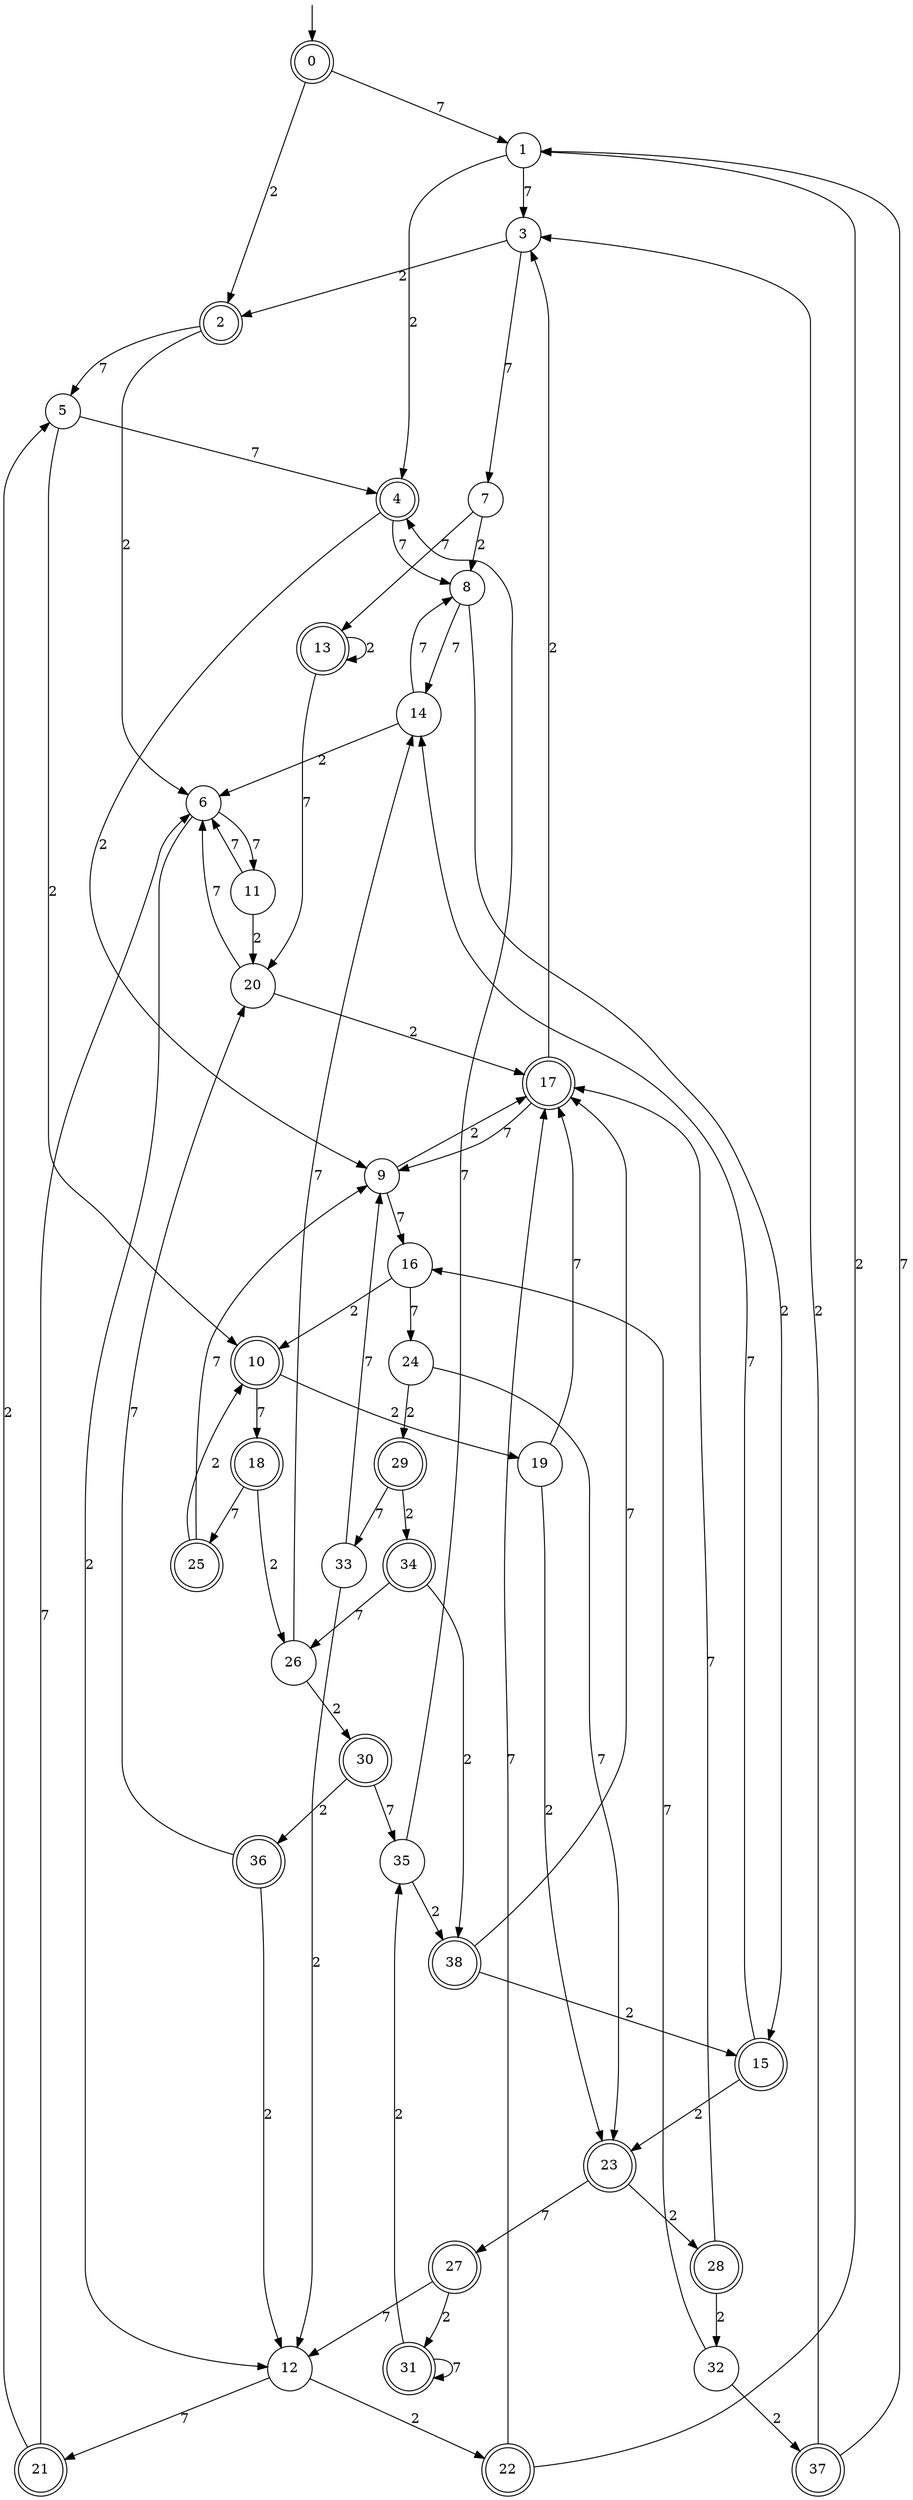 digraph g {

	s0 [shape="doublecircle" label="0"];
	s1 [shape="circle" label="1"];
	s2 [shape="doublecircle" label="2"];
	s3 [shape="circle" label="3"];
	s4 [shape="doublecircle" label="4"];
	s5 [shape="circle" label="5"];
	s6 [shape="circle" label="6"];
	s7 [shape="circle" label="7"];
	s8 [shape="circle" label="8"];
	s9 [shape="circle" label="9"];
	s10 [shape="doublecircle" label="10"];
	s11 [shape="circle" label="11"];
	s12 [shape="circle" label="12"];
	s13 [shape="doublecircle" label="13"];
	s14 [shape="circle" label="14"];
	s15 [shape="doublecircle" label="15"];
	s16 [shape="circle" label="16"];
	s17 [shape="doublecircle" label="17"];
	s18 [shape="doublecircle" label="18"];
	s19 [shape="circle" label="19"];
	s20 [shape="circle" label="20"];
	s21 [shape="doublecircle" label="21"];
	s22 [shape="doublecircle" label="22"];
	s23 [shape="doublecircle" label="23"];
	s24 [shape="circle" label="24"];
	s25 [shape="doublecircle" label="25"];
	s26 [shape="circle" label="26"];
	s27 [shape="doublecircle" label="27"];
	s28 [shape="doublecircle" label="28"];
	s29 [shape="doublecircle" label="29"];
	s30 [shape="doublecircle" label="30"];
	s31 [shape="doublecircle" label="31"];
	s32 [shape="circle" label="32"];
	s33 [shape="circle" label="33"];
	s34 [shape="doublecircle" label="34"];
	s35 [shape="circle" label="35"];
	s36 [shape="doublecircle" label="36"];
	s37 [shape="doublecircle" label="37"];
	s38 [shape="doublecircle" label="38"];
	s0 -> s1 [label="7"];
	s0 -> s2 [label="2"];
	s1 -> s3 [label="7"];
	s1 -> s4 [label="2"];
	s2 -> s5 [label="7"];
	s2 -> s6 [label="2"];
	s3 -> s7 [label="7"];
	s3 -> s2 [label="2"];
	s4 -> s8 [label="7"];
	s4 -> s9 [label="2"];
	s5 -> s4 [label="7"];
	s5 -> s10 [label="2"];
	s6 -> s11 [label="7"];
	s6 -> s12 [label="2"];
	s7 -> s13 [label="7"];
	s7 -> s8 [label="2"];
	s8 -> s14 [label="7"];
	s8 -> s15 [label="2"];
	s9 -> s16 [label="7"];
	s9 -> s17 [label="2"];
	s10 -> s18 [label="7"];
	s10 -> s19 [label="2"];
	s11 -> s6 [label="7"];
	s11 -> s20 [label="2"];
	s12 -> s21 [label="7"];
	s12 -> s22 [label="2"];
	s13 -> s20 [label="7"];
	s13 -> s13 [label="2"];
	s14 -> s8 [label="7"];
	s14 -> s6 [label="2"];
	s15 -> s14 [label="7"];
	s15 -> s23 [label="2"];
	s16 -> s24 [label="7"];
	s16 -> s10 [label="2"];
	s17 -> s9 [label="7"];
	s17 -> s3 [label="2"];
	s18 -> s25 [label="7"];
	s18 -> s26 [label="2"];
	s19 -> s17 [label="7"];
	s19 -> s23 [label="2"];
	s20 -> s6 [label="7"];
	s20 -> s17 [label="2"];
	s21 -> s6 [label="7"];
	s21 -> s5 [label="2"];
	s22 -> s17 [label="7"];
	s22 -> s1 [label="2"];
	s23 -> s27 [label="7"];
	s23 -> s28 [label="2"];
	s24 -> s23 [label="7"];
	s24 -> s29 [label="2"];
	s25 -> s9 [label="7"];
	s25 -> s10 [label="2"];
	s26 -> s14 [label="7"];
	s26 -> s30 [label="2"];
	s27 -> s12 [label="7"];
	s27 -> s31 [label="2"];
	s28 -> s17 [label="7"];
	s28 -> s32 [label="2"];
	s29 -> s33 [label="7"];
	s29 -> s34 [label="2"];
	s30 -> s35 [label="7"];
	s30 -> s36 [label="2"];
	s31 -> s31 [label="7"];
	s31 -> s35 [label="2"];
	s32 -> s16 [label="7"];
	s32 -> s37 [label="2"];
	s33 -> s9 [label="7"];
	s33 -> s12 [label="2"];
	s34 -> s26 [label="7"];
	s34 -> s38 [label="2"];
	s35 -> s4 [label="7"];
	s35 -> s38 [label="2"];
	s36 -> s20 [label="7"];
	s36 -> s12 [label="2"];
	s37 -> s1 [label="7"];
	s37 -> s3 [label="2"];
	s38 -> s17 [label="7"];
	s38 -> s15 [label="2"];

__start0 [label="" shape="none" width="0" height="0"];
__start0 -> s0;

}
